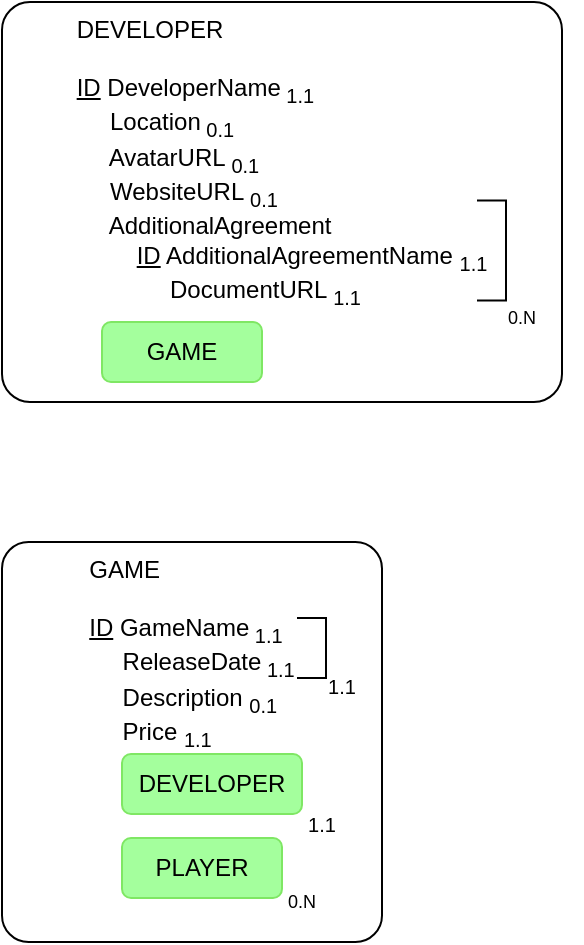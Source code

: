 <mxfile version="24.9.1">
  <diagram id="R2lEEEUBdFMjLlhIrx00" name="Page-1">
    <mxGraphModel dx="1195" dy="598" grid="1" gridSize="10" guides="1" tooltips="1" connect="1" arrows="1" fold="1" page="1" pageScale="1" pageWidth="850" pageHeight="1100" math="0" shadow="0" extFonts="Permanent Marker^https://fonts.googleapis.com/css?family=Permanent+Marker">
      <root>
        <mxCell id="0" />
        <mxCell id="1" parent="0" />
        <mxCell id="cVz3hMdZg883InBvt44--5" value="" style="group;rounded=0;" parent="1" vertex="1" connectable="0">
          <mxGeometry x="120" y="280" width="280" height="200" as="geometry" />
        </mxCell>
        <mxCell id="cVz3hMdZg883InBvt44--2" value="&lt;div align=&quot;left&quot;&gt;DEVELOPER&lt;/div&gt;&lt;div align=&quot;left&quot;&gt;&lt;br&gt;&lt;/div&gt;&lt;div align=&quot;left&quot;&gt;&lt;u&gt;ID&lt;/u&gt; DeveloperName&lt;sub&gt; 1.1&lt;/sub&gt;&lt;/div&gt;&lt;div align=&quot;left&quot;&gt;&amp;nbsp;&amp;nbsp;&amp;nbsp;&amp;nbsp; Location&lt;sub&gt; 0.1&lt;/sub&gt;&lt;/div&gt;&lt;div align=&quot;left&quot;&gt;&amp;nbsp;&amp;nbsp;&amp;nbsp;&amp;nbsp; AvatarURL &lt;sub&gt;0.1&lt;/sub&gt;&lt;/div&gt;&lt;div align=&quot;left&quot;&gt;&amp;nbsp;&amp;nbsp;&amp;nbsp;&amp;nbsp; WebsiteURL &lt;sub&gt;0.1&lt;/sub&gt;&lt;/div&gt;&lt;div align=&quot;left&quot;&gt;&amp;nbsp;&amp;nbsp;&amp;nbsp;&amp;nbsp; AdditionalAgreement&lt;/div&gt;&lt;div align=&quot;left&quot;&gt;&amp;nbsp;&amp;nbsp;&amp;nbsp;&amp;nbsp;&amp;nbsp;&amp;nbsp;&amp;nbsp;&amp;nbsp; &lt;u&gt;ID&lt;/u&gt; AdditionalAgreementName &lt;sub&gt;1.1&lt;/sub&gt;&lt;/div&gt;&lt;div align=&quot;left&quot;&gt;&amp;nbsp;&amp;nbsp;&amp;nbsp;&amp;nbsp;&amp;nbsp;&amp;nbsp;&amp;nbsp;&amp;nbsp;&amp;nbsp;&amp;nbsp;&amp;nbsp;&amp;nbsp;&amp;nbsp; DocumentURL &lt;sub&gt;1.1&lt;/sub&gt;&lt;br&gt;&lt;/div&gt;" style="rounded=1;whiteSpace=wrap;html=1;imageVerticalAlign=top;verticalAlign=top;arcSize=7;" parent="cVz3hMdZg883InBvt44--5" vertex="1">
          <mxGeometry width="280" height="200" as="geometry" />
        </mxCell>
        <mxCell id="cVz3hMdZg883InBvt44--3" value="" style="shape=partialRectangle;whiteSpace=wrap;html=1;bottom=1;right=1;left=1;top=0;fillColor=none;routingCenterX=-0.5;rotation=-90;movable=0;resizable=0;rotatable=0;deletable=0;editable=0;locked=1;connectable=0;" parent="cVz3hMdZg883InBvt44--5" vertex="1">
          <mxGeometry x="220" y="117.2" width="50" height="14" as="geometry" />
        </mxCell>
        <mxCell id="cVz3hMdZg883InBvt44--4" value="&lt;font style=&quot;font-size: 9px;&quot;&gt;0.N&lt;/font&gt;" style="text;html=1;align=center;verticalAlign=middle;whiteSpace=wrap;rounded=0;movable=0;resizable=0;rotatable=0;deletable=0;editable=0;locked=1;connectable=0;" parent="cVz3hMdZg883InBvt44--5" vertex="1">
          <mxGeometry x="230" y="136" width="60" height="42" as="geometry" />
        </mxCell>
        <mxCell id="cVz3hMdZg883InBvt44--9" value="GAME" style="rounded=1;whiteSpace=wrap;html=1;labelBackgroundColor=#a4ff9d;fillColor=#A4FF9D;strokeColor=#7fe764;movable=0;resizable=0;rotatable=0;deletable=0;editable=0;locked=1;connectable=0;" parent="cVz3hMdZg883InBvt44--5" vertex="1">
          <mxGeometry x="50" y="160" width="80" height="30" as="geometry" />
        </mxCell>
        <mxCell id="1BDwAT2CPMoeF9wCbDxZ-1" value="" style="group;rounded=0;" vertex="1" connectable="0" parent="1">
          <mxGeometry x="120" y="550" width="280" height="200" as="geometry" />
        </mxCell>
        <mxCell id="1BDwAT2CPMoeF9wCbDxZ-2" value="&lt;div align=&quot;left&quot;&gt;GAME&lt;/div&gt;&lt;div align=&quot;left&quot;&gt;&lt;br&gt;&lt;/div&gt;&lt;div align=&quot;left&quot;&gt;&lt;u&gt;ID&lt;/u&gt; GameName&lt;sub&gt; 1.1&lt;/sub&gt;&lt;/div&gt;&lt;div align=&quot;left&quot;&gt;&amp;nbsp;&amp;nbsp;&amp;nbsp;&amp;nbsp; ReleaseDate&lt;sub&gt; 1.1&lt;/sub&gt;&lt;/div&gt;&lt;div align=&quot;left&quot;&gt;&amp;nbsp;&amp;nbsp;&amp;nbsp;&amp;nbsp; Description &lt;sub&gt;0.1&lt;/sub&gt;&lt;/div&gt;&lt;div align=&quot;left&quot;&gt;&amp;nbsp;&amp;nbsp;&amp;nbsp;&amp;nbsp; Price &lt;sub&gt;1.1&lt;/sub&gt;&lt;/div&gt;" style="rounded=1;whiteSpace=wrap;html=1;imageVerticalAlign=top;verticalAlign=top;arcSize=7;" vertex="1" parent="1BDwAT2CPMoeF9wCbDxZ-1">
          <mxGeometry width="190" height="200" as="geometry" />
        </mxCell>
        <mxCell id="1BDwAT2CPMoeF9wCbDxZ-5" value="PLAYER" style="rounded=1;whiteSpace=wrap;html=1;labelBackgroundColor=#a4ff9d;fillColor=#A4FF9D;strokeColor=#7fe764;movable=1;resizable=1;rotatable=1;deletable=1;editable=1;locked=0;connectable=1;" vertex="1" parent="1BDwAT2CPMoeF9wCbDxZ-1">
          <mxGeometry x="60" y="148" width="80" height="30" as="geometry" />
        </mxCell>
        <mxCell id="1BDwAT2CPMoeF9wCbDxZ-6" value="" style="shape=partialRectangle;whiteSpace=wrap;html=1;bottom=1;right=1;left=1;top=0;fillColor=none;routingCenterX=-0.5;rotation=-90;movable=1;resizable=1;rotatable=1;deletable=1;editable=1;locked=0;connectable=1;" vertex="1" parent="1BDwAT2CPMoeF9wCbDxZ-1">
          <mxGeometry x="140" y="46" width="30" height="14" as="geometry" />
        </mxCell>
        <mxCell id="1BDwAT2CPMoeF9wCbDxZ-7" value="&lt;font style=&quot;font-size: 10px;&quot;&gt;1.1&lt;/font&gt;" style="text;html=1;align=center;verticalAlign=middle;whiteSpace=wrap;rounded=0;movable=1;resizable=1;rotatable=1;deletable=1;editable=1;locked=0;connectable=1;" vertex="1" parent="1BDwAT2CPMoeF9wCbDxZ-1">
          <mxGeometry x="140" y="51" width="60" height="42" as="geometry" />
        </mxCell>
        <mxCell id="1BDwAT2CPMoeF9wCbDxZ-8" value="DEVELOPER" style="rounded=1;whiteSpace=wrap;html=1;labelBackgroundColor=#a4ff9d;fillColor=#A4FF9D;strokeColor=#7fe764;movable=1;resizable=1;rotatable=1;deletable=1;editable=1;locked=0;connectable=1;" vertex="1" parent="1BDwAT2CPMoeF9wCbDxZ-1">
          <mxGeometry x="60" y="106" width="90" height="30" as="geometry" />
        </mxCell>
        <mxCell id="1BDwAT2CPMoeF9wCbDxZ-9" value="&lt;font style=&quot;font-size: 10px;&quot;&gt;1.1&lt;/font&gt;" style="text;html=1;align=center;verticalAlign=middle;whiteSpace=wrap;rounded=0;movable=1;resizable=1;rotatable=1;deletable=1;editable=1;locked=0;connectable=1;" vertex="1" parent="1BDwAT2CPMoeF9wCbDxZ-1">
          <mxGeometry x="130" y="120" width="60" height="42" as="geometry" />
        </mxCell>
        <mxCell id="1BDwAT2CPMoeF9wCbDxZ-10" value="&lt;font style=&quot;font-size: 9px;&quot;&gt;0.N&lt;/font&gt;" style="text;html=1;align=center;verticalAlign=middle;whiteSpace=wrap;rounded=0;movable=1;resizable=1;rotatable=1;deletable=1;editable=1;locked=0;connectable=1;" vertex="1" parent="1BDwAT2CPMoeF9wCbDxZ-1">
          <mxGeometry x="120" y="158" width="60" height="42" as="geometry" />
        </mxCell>
      </root>
    </mxGraphModel>
  </diagram>
</mxfile>
